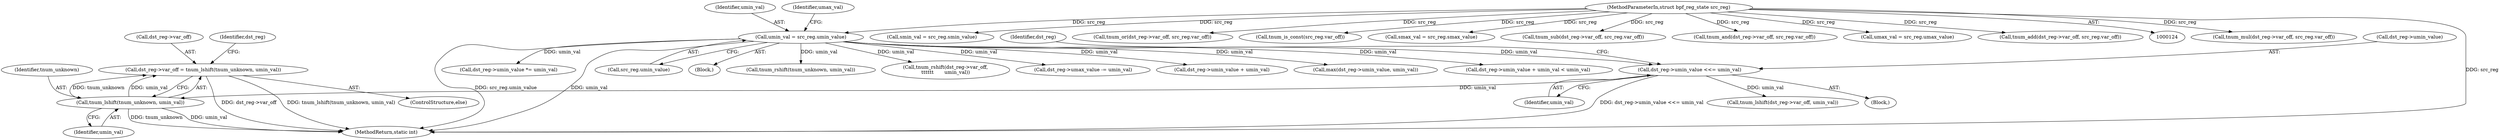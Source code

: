 digraph "0_linux_0c17d1d2c61936401f4702e1846e2c19b200f958@pointer" {
"1000692" [label="(Call,dst_reg->var_off = tnum_lshift(tnum_unknown, umin_val))"];
"1000696" [label="(Call,tnum_lshift(tnum_unknown, umin_val))"];
"1000649" [label="(Call,dst_reg->umin_value <<= umin_val)"];
"1000173" [label="(Call,umin_val = src_reg.umin_value)"];
"1000128" [label="(MethodParameterIn,struct bpf_reg_state src_reg)"];
"1000367" [label="(Call,tnum_mul(dst_reg->var_off, src_reg.var_off))"];
"1000406" [label="(Call,dst_reg->umin_value *= umin_val)"];
"1000175" [label="(Call,src_reg.umin_value)"];
"1000129" [label="(Block,)"];
"1000691" [label="(ControlStructure,else)"];
"1000698" [label="(Identifier,umin_val)"];
"1000741" [label="(Call,tnum_rshift(tnum_unknown, umin_val))"];
"1000731" [label="(Call,tnum_rshift(dst_reg->var_off,\n\t\t\t\t\t\t       umin_val))"];
"1000693" [label="(Call,dst_reg->var_off)"];
"1000163" [label="(Call,smin_val = src_reg.smin_value)"];
"1000648" [label="(Block,)"];
"1000563" [label="(Call,tnum_or(dst_reg->var_off, src_reg.var_off))"];
"1000696" [label="(Call,tnum_lshift(tnum_unknown, umin_val))"];
"1000692" [label="(Call,dst_reg->var_off = tnum_lshift(tnum_unknown, umin_val))"];
"1000345" [label="(Call,dst_reg->umax_value -= umin_val)"];
"1000653" [label="(Identifier,umin_val)"];
"1000173" [label="(Call,umin_val = src_reg.umin_value)"];
"1000237" [label="(Call,dst_reg->umin_value + umin_val)"];
"1000574" [label="(Call,max(dst_reg->umin_value, umin_val))"];
"1000185" [label="(Call,tnum_is_const(src_reg.var_off))"];
"1000174" [label="(Identifier,umin_val)"];
"1000771" [label="(MethodReturn,static int)"];
"1000236" [label="(Call,dst_reg->umin_value + umin_val < umin_val)"];
"1000168" [label="(Call,smax_val = src_reg.smax_value)"];
"1000354" [label="(Call,tnum_sub(dst_reg->var_off, src_reg.var_off))"];
"1000128" [label="(MethodParameterIn,struct bpf_reg_state src_reg)"];
"1000474" [label="(Call,tnum_and(dst_reg->var_off, src_reg.var_off))"];
"1000700" [label="(Identifier,dst_reg)"];
"1000178" [label="(Call,umax_val = src_reg.umax_value)"];
"1000697" [label="(Identifier,tnum_unknown)"];
"1000656" [label="(Identifier,dst_reg)"];
"1000650" [label="(Call,dst_reg->umin_value)"];
"1000179" [label="(Identifier,umax_val)"];
"1000649" [label="(Call,dst_reg->umin_value <<= umin_val)"];
"1000686" [label="(Call,tnum_lshift(dst_reg->var_off, umin_val))"];
"1000277" [label="(Call,tnum_add(dst_reg->var_off, src_reg.var_off))"];
"1000692" -> "1000691"  [label="AST: "];
"1000692" -> "1000696"  [label="CFG: "];
"1000693" -> "1000692"  [label="AST: "];
"1000696" -> "1000692"  [label="AST: "];
"1000700" -> "1000692"  [label="CFG: "];
"1000692" -> "1000771"  [label="DDG: dst_reg->var_off"];
"1000692" -> "1000771"  [label="DDG: tnum_lshift(tnum_unknown, umin_val)"];
"1000696" -> "1000692"  [label="DDG: tnum_unknown"];
"1000696" -> "1000692"  [label="DDG: umin_val"];
"1000696" -> "1000698"  [label="CFG: "];
"1000697" -> "1000696"  [label="AST: "];
"1000698" -> "1000696"  [label="AST: "];
"1000696" -> "1000771"  [label="DDG: tnum_unknown"];
"1000696" -> "1000771"  [label="DDG: umin_val"];
"1000649" -> "1000696"  [label="DDG: umin_val"];
"1000649" -> "1000648"  [label="AST: "];
"1000649" -> "1000653"  [label="CFG: "];
"1000650" -> "1000649"  [label="AST: "];
"1000653" -> "1000649"  [label="AST: "];
"1000656" -> "1000649"  [label="CFG: "];
"1000649" -> "1000771"  [label="DDG: dst_reg->umin_value <<= umin_val"];
"1000173" -> "1000649"  [label="DDG: umin_val"];
"1000649" -> "1000686"  [label="DDG: umin_val"];
"1000173" -> "1000129"  [label="AST: "];
"1000173" -> "1000175"  [label="CFG: "];
"1000174" -> "1000173"  [label="AST: "];
"1000175" -> "1000173"  [label="AST: "];
"1000179" -> "1000173"  [label="CFG: "];
"1000173" -> "1000771"  [label="DDG: umin_val"];
"1000173" -> "1000771"  [label="DDG: src_reg.umin_value"];
"1000128" -> "1000173"  [label="DDG: src_reg"];
"1000173" -> "1000236"  [label="DDG: umin_val"];
"1000173" -> "1000237"  [label="DDG: umin_val"];
"1000173" -> "1000345"  [label="DDG: umin_val"];
"1000173" -> "1000406"  [label="DDG: umin_val"];
"1000173" -> "1000574"  [label="DDG: umin_val"];
"1000173" -> "1000731"  [label="DDG: umin_val"];
"1000173" -> "1000741"  [label="DDG: umin_val"];
"1000128" -> "1000124"  [label="AST: "];
"1000128" -> "1000771"  [label="DDG: src_reg"];
"1000128" -> "1000163"  [label="DDG: src_reg"];
"1000128" -> "1000168"  [label="DDG: src_reg"];
"1000128" -> "1000178"  [label="DDG: src_reg"];
"1000128" -> "1000185"  [label="DDG: src_reg"];
"1000128" -> "1000277"  [label="DDG: src_reg"];
"1000128" -> "1000354"  [label="DDG: src_reg"];
"1000128" -> "1000367"  [label="DDG: src_reg"];
"1000128" -> "1000474"  [label="DDG: src_reg"];
"1000128" -> "1000563"  [label="DDG: src_reg"];
}
